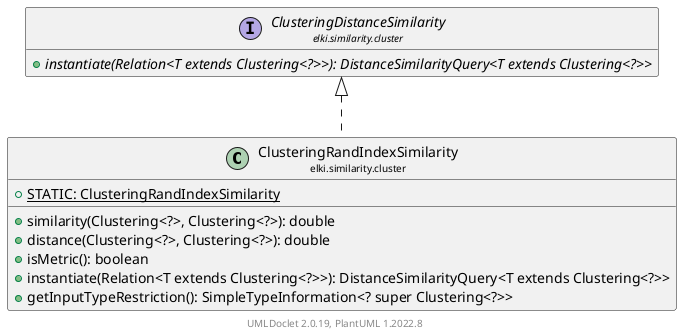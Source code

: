 @startuml
    remove .*\.(Instance|Par|Parameterizer|Factory)$
    set namespaceSeparator none
    hide empty fields
    hide empty methods

    class "<size:14>ClusteringRandIndexSimilarity\n<size:10>elki.similarity.cluster" as elki.similarity.cluster.ClusteringRandIndexSimilarity [[ClusteringRandIndexSimilarity.html]] {
        {static} +STATIC: ClusteringRandIndexSimilarity
        +similarity(Clustering<?>, Clustering<?>): double
        +distance(Clustering<?>, Clustering<?>): double
        +isMetric(): boolean
        +instantiate(Relation<T extends Clustering<?>>): DistanceSimilarityQuery<T extends Clustering<?>>
        +getInputTypeRestriction(): SimpleTypeInformation<? super Clustering<?>>
    }

    interface "<size:14>ClusteringDistanceSimilarity\n<size:10>elki.similarity.cluster" as elki.similarity.cluster.ClusteringDistanceSimilarity [[ClusteringDistanceSimilarity.html]] {
        {abstract} +instantiate(Relation<T extends Clustering<?>>): DistanceSimilarityQuery<T extends Clustering<?>>
    }
    class "<size:14>ClusteringRandIndexSimilarity.Par\n<size:10>elki.similarity.cluster" as elki.similarity.cluster.ClusteringRandIndexSimilarity.Par [[ClusteringRandIndexSimilarity.Par.html]]

    elki.similarity.cluster.ClusteringDistanceSimilarity <|.. elki.similarity.cluster.ClusteringRandIndexSimilarity
    elki.similarity.cluster.ClusteringRandIndexSimilarity +-- elki.similarity.cluster.ClusteringRandIndexSimilarity.Par

    center footer UMLDoclet 2.0.19, PlantUML 1.2022.8
@enduml

